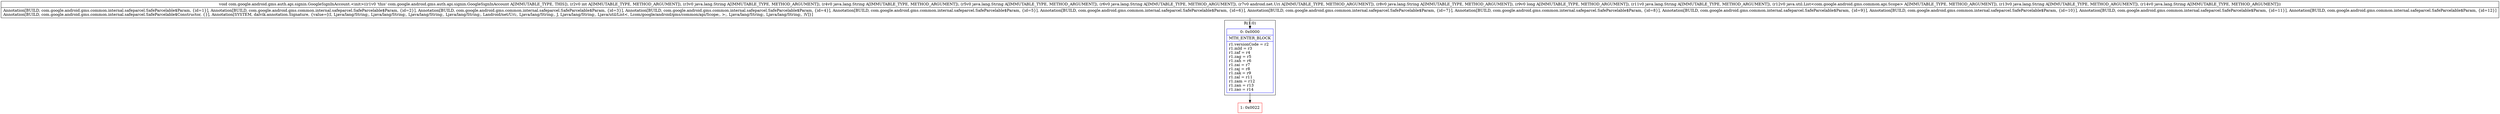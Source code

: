 digraph "CFG forcom.google.android.gms.auth.api.signin.GoogleSignInAccount.\<init\>(ILjava\/lang\/String;Ljava\/lang\/String;Ljava\/lang\/String;Ljava\/lang\/String;Landroid\/net\/Uri;Ljava\/lang\/String;JLjava\/lang\/String;Ljava\/util\/List;Ljava\/lang\/String;Ljava\/lang\/String;)V" {
subgraph cluster_Region_141571554 {
label = "R(1:0)";
node [shape=record,color=blue];
Node_0 [shape=record,label="{0\:\ 0x0000|MTH_ENTER_BLOCK\l|r1.versionCode = r2\lr1.mId = r3\lr1.zaf = r4\lr1.zag = r5\lr1.zah = r6\lr1.zai = r7\lr1.zaj = r8\lr1.zak = r9\lr1.zal = r11\lr1.zam = r12\lr1.zan = r13\lr1.zao = r14\l}"];
}
Node_1 [shape=record,color=red,label="{1\:\ 0x0022}"];
MethodNode[shape=record,label="{void com.google.android.gms.auth.api.signin.GoogleSignInAccount.\<init\>((r1v0 'this' com.google.android.gms.auth.api.signin.GoogleSignInAccount A[IMMUTABLE_TYPE, THIS]), (r2v0 int A[IMMUTABLE_TYPE, METHOD_ARGUMENT]), (r3v0 java.lang.String A[IMMUTABLE_TYPE, METHOD_ARGUMENT]), (r4v0 java.lang.String A[IMMUTABLE_TYPE, METHOD_ARGUMENT]), (r5v0 java.lang.String A[IMMUTABLE_TYPE, METHOD_ARGUMENT]), (r6v0 java.lang.String A[IMMUTABLE_TYPE, METHOD_ARGUMENT]), (r7v0 android.net.Uri A[IMMUTABLE_TYPE, METHOD_ARGUMENT]), (r8v0 java.lang.String A[IMMUTABLE_TYPE, METHOD_ARGUMENT]), (r9v0 long A[IMMUTABLE_TYPE, METHOD_ARGUMENT]), (r11v0 java.lang.String A[IMMUTABLE_TYPE, METHOD_ARGUMENT]), (r12v0 java.util.List\<com.google.android.gms.common.api.Scope\> A[IMMUTABLE_TYPE, METHOD_ARGUMENT]), (r13v0 java.lang.String A[IMMUTABLE_TYPE, METHOD_ARGUMENT]), (r14v0 java.lang.String A[IMMUTABLE_TYPE, METHOD_ARGUMENT]))  | Annotation[BUILD, com.google.android.gms.common.internal.safeparcel.SafeParcelable$Param, \{id=1\}], Annotation[BUILD, com.google.android.gms.common.internal.safeparcel.SafeParcelable$Param, \{id=2\}], Annotation[BUILD, com.google.android.gms.common.internal.safeparcel.SafeParcelable$Param, \{id=3\}], Annotation[BUILD, com.google.android.gms.common.internal.safeparcel.SafeParcelable$Param, \{id=4\}], Annotation[BUILD, com.google.android.gms.common.internal.safeparcel.SafeParcelable$Param, \{id=5\}], Annotation[BUILD, com.google.android.gms.common.internal.safeparcel.SafeParcelable$Param, \{id=6\}], Annotation[BUILD, com.google.android.gms.common.internal.safeparcel.SafeParcelable$Param, \{id=7\}], Annotation[BUILD, com.google.android.gms.common.internal.safeparcel.SafeParcelable$Param, \{id=8\}], Annotation[BUILD, com.google.android.gms.common.internal.safeparcel.SafeParcelable$Param, \{id=9\}], Annotation[BUILD, com.google.android.gms.common.internal.safeparcel.SafeParcelable$Param, \{id=10\}], Annotation[BUILD, com.google.android.gms.common.internal.safeparcel.SafeParcelable$Param, \{id=11\}], Annotation[BUILD, com.google.android.gms.common.internal.safeparcel.SafeParcelable$Param, \{id=12\}]\lAnnotation[BUILD, com.google.android.gms.common.internal.safeparcel.SafeParcelable$Constructor, \{\}], Annotation[SYSTEM, dalvik.annotation.Signature, \{value=[(I, Ljava\/lang\/String;, Ljava\/lang\/String;, Ljava\/lang\/String;, Ljava\/lang\/String;, Landroid\/net\/Uri;, Ljava\/lang\/String;, J, Ljava\/lang\/String;, Ljava\/util\/List\<, Lcom\/google\/android\/gms\/common\/api\/Scope;, \>;, Ljava\/lang\/String;, Ljava\/lang\/String;, )V]\}]\l}"];
MethodNode -> Node_0;
Node_0 -> Node_1;
}


